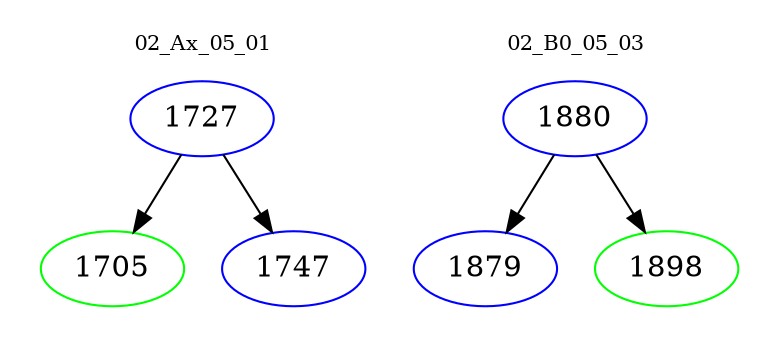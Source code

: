 digraph{
subgraph cluster_0 {
color = white
label = "02_Ax_05_01";
fontsize=10;
T0_1727 [label="1727", color="blue"]
T0_1727 -> T0_1705 [color="black"]
T0_1705 [label="1705", color="green"]
T0_1727 -> T0_1747 [color="black"]
T0_1747 [label="1747", color="blue"]
}
subgraph cluster_1 {
color = white
label = "02_B0_05_03";
fontsize=10;
T1_1880 [label="1880", color="blue"]
T1_1880 -> T1_1879 [color="black"]
T1_1879 [label="1879", color="blue"]
T1_1880 -> T1_1898 [color="black"]
T1_1898 [label="1898", color="green"]
}
}
